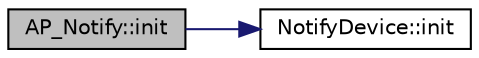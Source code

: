 digraph "AP_Notify::init"
{
 // INTERACTIVE_SVG=YES
  edge [fontname="Helvetica",fontsize="10",labelfontname="Helvetica",labelfontsize="10"];
  node [fontname="Helvetica",fontsize="10",shape=record];
  rankdir="LR";
  Node1 [label="AP_Notify::init",height=0.2,width=0.4,color="black", fillcolor="grey75", style="filled", fontcolor="black"];
  Node1 -> Node2 [color="midnightblue",fontsize="10",style="solid",fontname="Helvetica"];
  Node2 [label="NotifyDevice::init",height=0.2,width=0.4,color="black", fillcolor="white", style="filled",URL="$classNotifyDevice.html#a72d8e9180fc50f98874ee4d5e11ead0b"];
}
